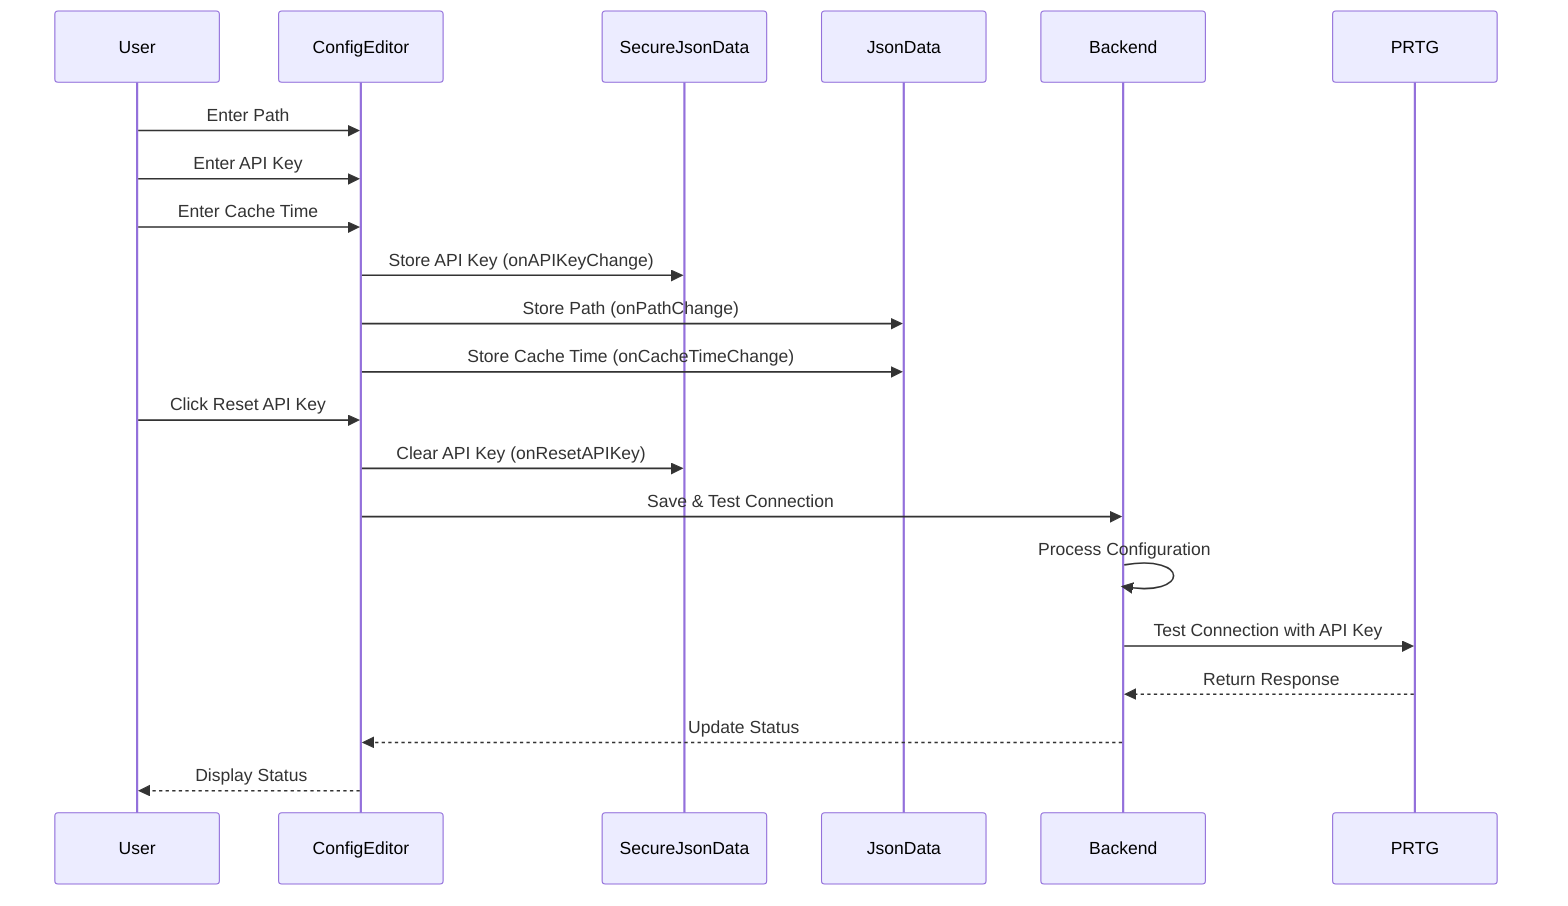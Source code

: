 sequenceDiagram
    participant User
    participant ConfigEditor
    participant SecureJsonData
    participant JsonData
    participant Backend
    participant PRTG

    User->>ConfigEditor: Enter Path
    User->>ConfigEditor: Enter API Key
    User->>ConfigEditor: Enter Cache Time
    ConfigEditor->>SecureJsonData: Store API Key (onAPIKeyChange)
    ConfigEditor->>JsonData: Store Path (onPathChange)
    ConfigEditor->>JsonData: Store Cache Time (onCacheTimeChange)
    User->>ConfigEditor: Click Reset API Key
    ConfigEditor->>SecureJsonData: Clear API Key (onResetAPIKey)
    ConfigEditor->>Backend: Save & Test Connection
    Backend->>Backend: Process Configuration
    Backend->>PRTG: Test Connection with API Key
    PRTG-->>Backend: Return Response
    Backend-->>ConfigEditor: Update Status
    ConfigEditor-->>User: Display Status